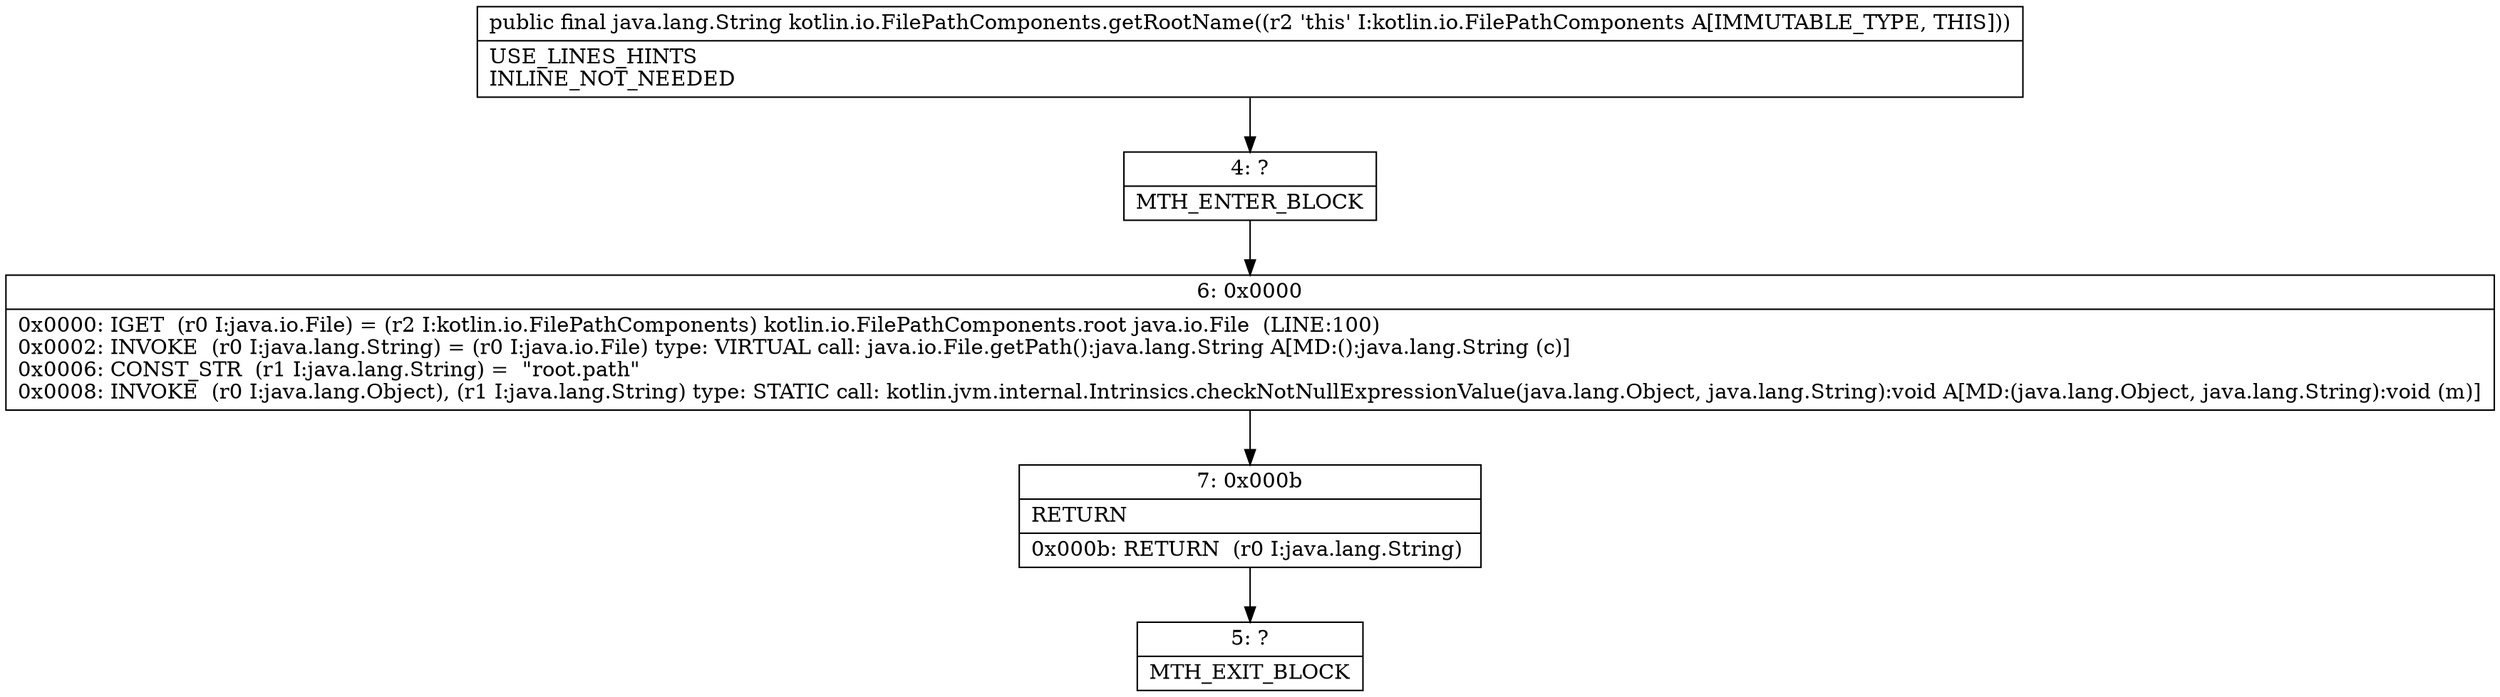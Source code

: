 digraph "CFG forkotlin.io.FilePathComponents.getRootName()Ljava\/lang\/String;" {
Node_4 [shape=record,label="{4\:\ ?|MTH_ENTER_BLOCK\l}"];
Node_6 [shape=record,label="{6\:\ 0x0000|0x0000: IGET  (r0 I:java.io.File) = (r2 I:kotlin.io.FilePathComponents) kotlin.io.FilePathComponents.root java.io.File  (LINE:100)\l0x0002: INVOKE  (r0 I:java.lang.String) = (r0 I:java.io.File) type: VIRTUAL call: java.io.File.getPath():java.lang.String A[MD:():java.lang.String (c)]\l0x0006: CONST_STR  (r1 I:java.lang.String) =  \"root.path\" \l0x0008: INVOKE  (r0 I:java.lang.Object), (r1 I:java.lang.String) type: STATIC call: kotlin.jvm.internal.Intrinsics.checkNotNullExpressionValue(java.lang.Object, java.lang.String):void A[MD:(java.lang.Object, java.lang.String):void (m)]\l}"];
Node_7 [shape=record,label="{7\:\ 0x000b|RETURN\l|0x000b: RETURN  (r0 I:java.lang.String) \l}"];
Node_5 [shape=record,label="{5\:\ ?|MTH_EXIT_BLOCK\l}"];
MethodNode[shape=record,label="{public final java.lang.String kotlin.io.FilePathComponents.getRootName((r2 'this' I:kotlin.io.FilePathComponents A[IMMUTABLE_TYPE, THIS]))  | USE_LINES_HINTS\lINLINE_NOT_NEEDED\l}"];
MethodNode -> Node_4;Node_4 -> Node_6;
Node_6 -> Node_7;
Node_7 -> Node_5;
}

